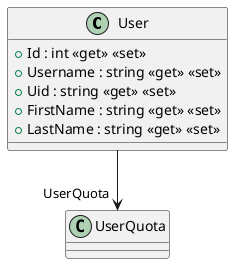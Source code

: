 @startuml
class User {
    + Id : int <<get>> <<set>>
    + Username : string <<get>> <<set>>
    + Uid : string <<get>> <<set>>
    + FirstName : string <<get>> <<set>>
    + LastName : string <<get>> <<set>>
}
User --> "UserQuota" UserQuota
@enduml
